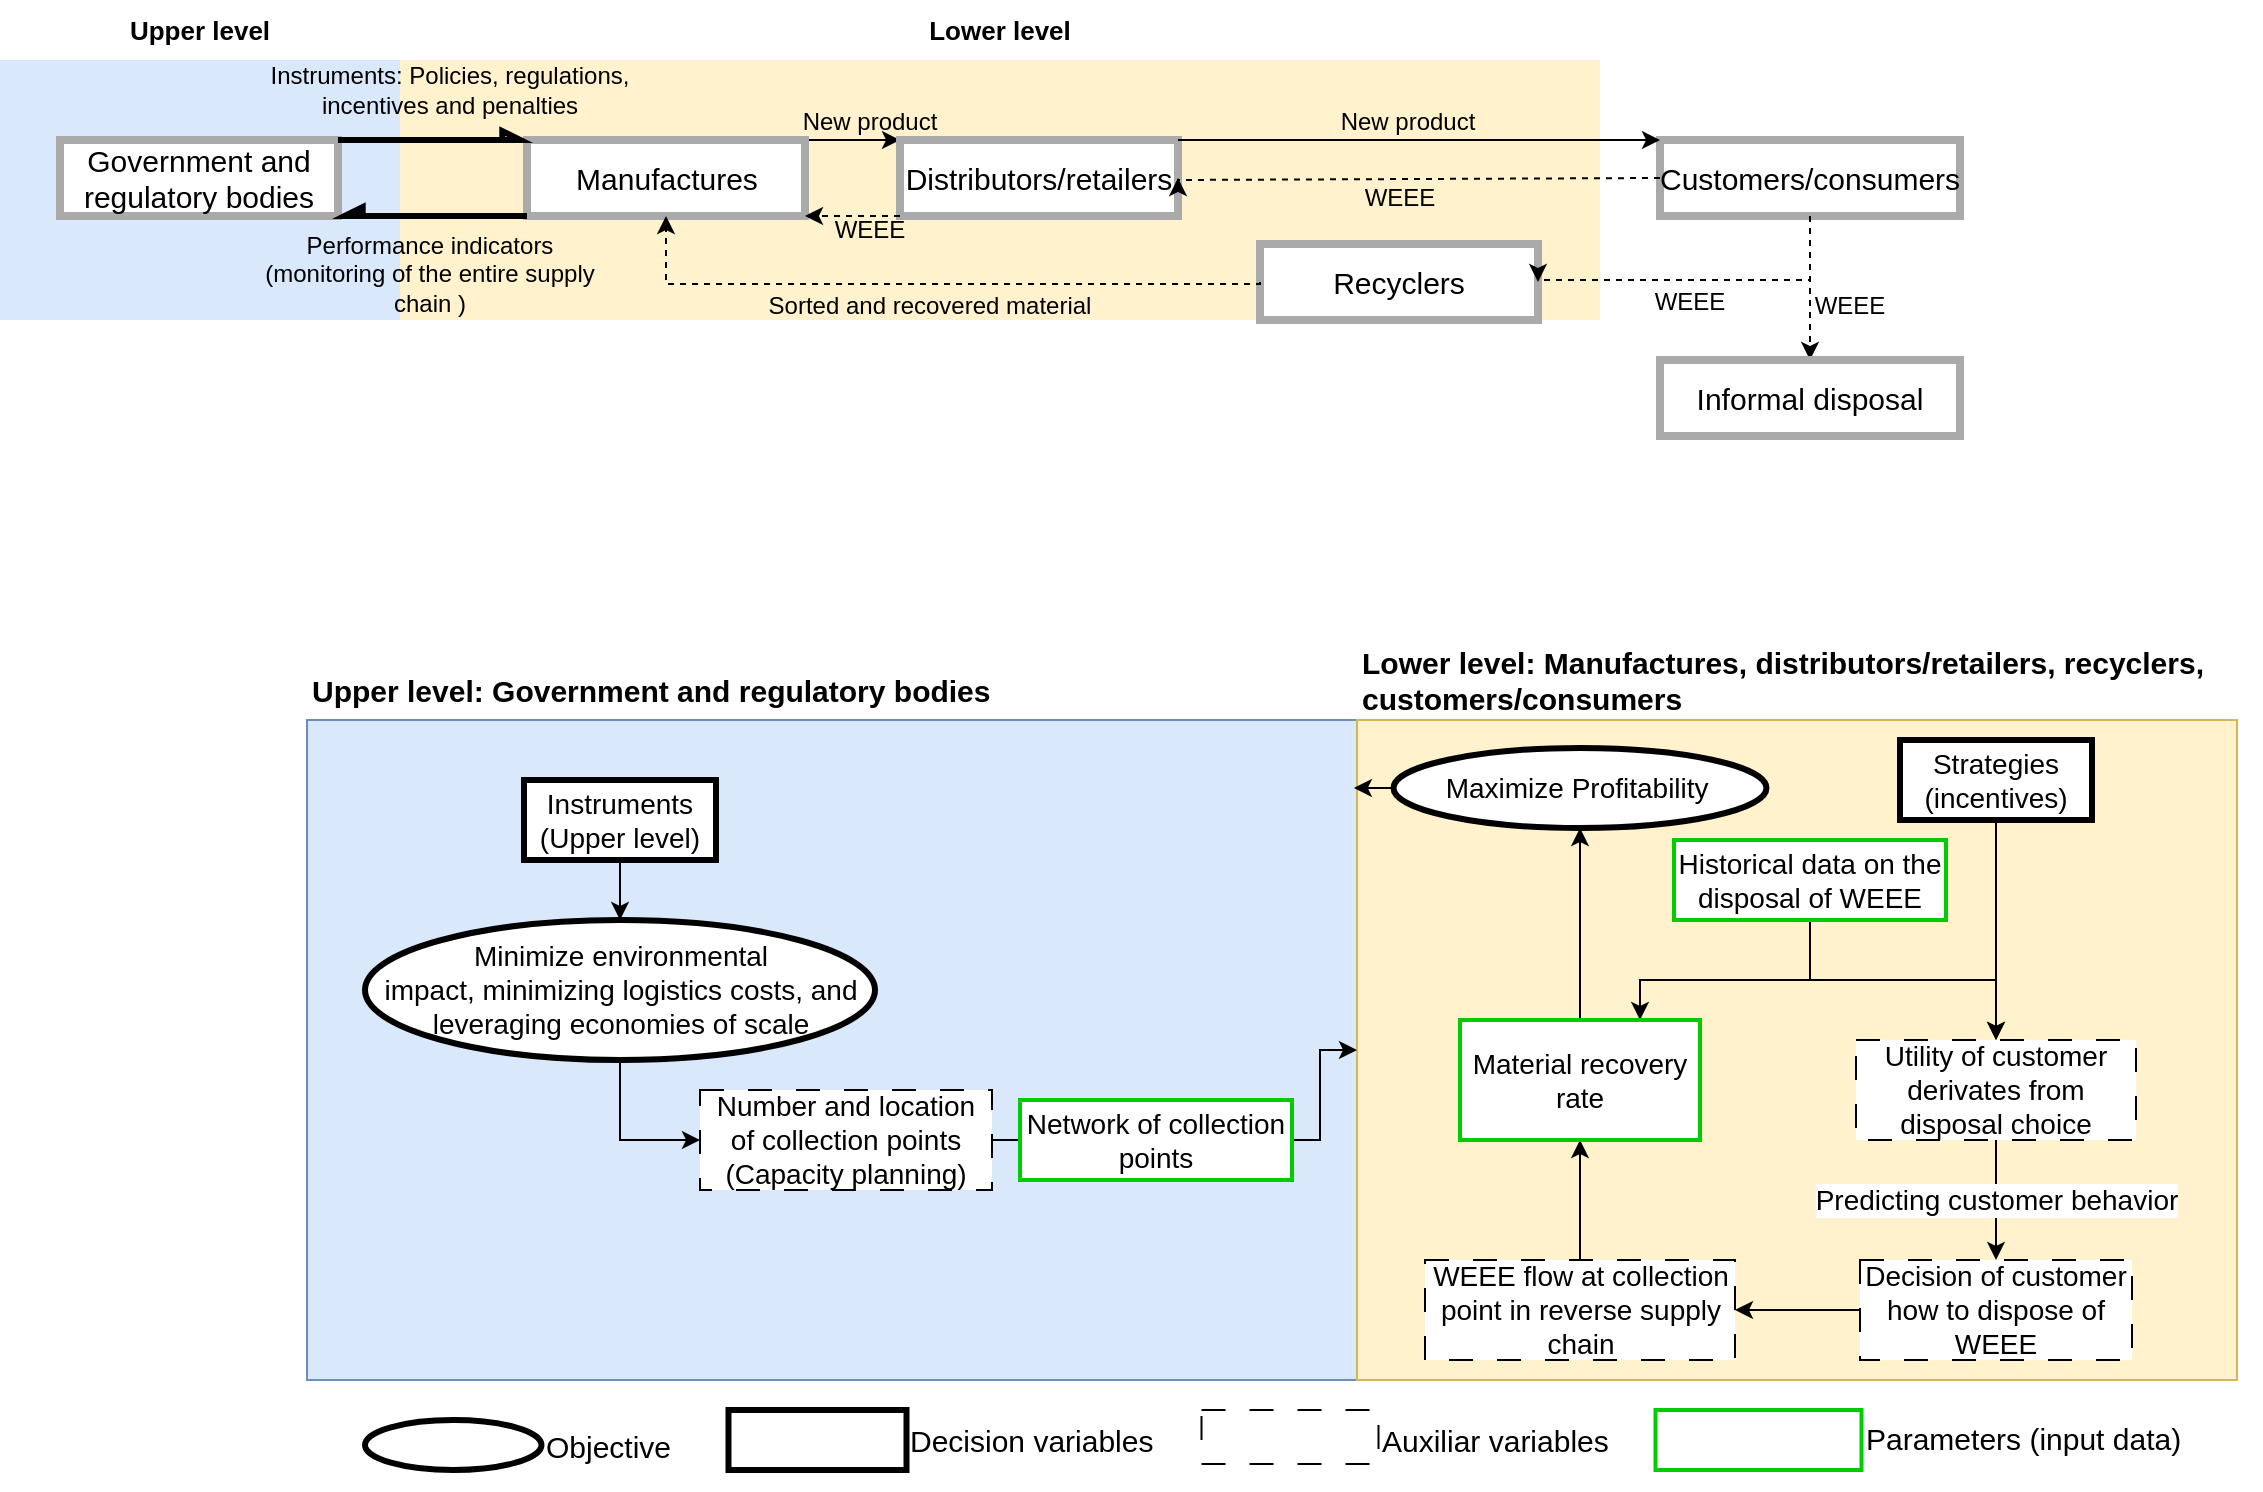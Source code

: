 <mxfile version="25.0.1">
  <diagram name="Seite-1" id="4qPFMpWYrZXkH0cgYJul">
    <mxGraphModel dx="690" dy="480" grid="1" gridSize="10" guides="1" tooltips="1" connect="1" arrows="1" fold="1" page="1" pageScale="1" pageWidth="827" pageHeight="1169" math="0" shadow="0">
      <root>
        <mxCell id="0" />
        <mxCell id="1" parent="0" />
        <mxCell id="aP6iwZflRNog6oREVvGN-65" value="" style="rounded=0;whiteSpace=wrap;html=1;strokeColor=#6c8ebf;fillColor=#DAE8FC;fontSize=14;" parent="1" vertex="1">
          <mxGeometry x="183.5" y="630" width="525" height="330" as="geometry" />
        </mxCell>
        <mxCell id="aP6iwZflRNog6oREVvGN-66" value="" style="rounded=0;whiteSpace=wrap;html=1;strokeColor=#d6b656;fillColor=#FFF2CC;fontSize=14;" parent="1" vertex="1">
          <mxGeometry x="708.5" y="630" width="440" height="330" as="geometry" />
        </mxCell>
        <mxCell id="aP6iwZflRNog6oREVvGN-33" value="" style="rounded=0;whiteSpace=wrap;html=1;strokeColor=none;fillColor=#FFF2CC;" parent="1" vertex="1">
          <mxGeometry x="230" y="300" width="600" height="130" as="geometry" />
        </mxCell>
        <mxCell id="aP6iwZflRNog6oREVvGN-35" value="" style="rounded=0;whiteSpace=wrap;html=1;strokeColor=none;fillColor=#DAE8FC;" parent="1" vertex="1">
          <mxGeometry x="30" y="300" width="200" height="130" as="geometry" />
        </mxCell>
        <mxCell id="aP6iwZflRNog6oREVvGN-1" value="Government and regulatory bodies" style="rounded=0;whiteSpace=wrap;html=1;fontSize=15;strokeColor=#aaaaaa;strokeWidth=4;" parent="1" vertex="1">
          <mxGeometry x="60" y="340" width="139" height="38" as="geometry" />
        </mxCell>
        <mxCell id="aP6iwZflRNog6oREVvGN-10" value="" style="edgeStyle=orthogonalEdgeStyle;rounded=0;orthogonalLoop=1;jettySize=auto;html=1;entryX=0;entryY=0;entryDx=0;entryDy=0;exitX=1;exitY=0;exitDx=0;exitDy=0;" parent="1" source="aP6iwZflRNog6oREVvGN-2" target="aP6iwZflRNog6oREVvGN-3" edge="1">
          <mxGeometry relative="1" as="geometry">
            <Array as="points">
              <mxPoint x="450" y="340" />
              <mxPoint x="450" y="340" />
            </Array>
          </mxGeometry>
        </mxCell>
        <mxCell id="aP6iwZflRNog6oREVvGN-2" value="Manufactures" style="rounded=0;whiteSpace=wrap;html=1;fontSize=15;strokeColor=#aaaaaa;strokeWidth=4;" parent="1" vertex="1">
          <mxGeometry x="293.5" y="340" width="139" height="38" as="geometry" />
        </mxCell>
        <mxCell id="aP6iwZflRNog6oREVvGN-3" value="Distributors/retailers" style="rounded=0;whiteSpace=wrap;html=1;fontSize=15;strokeColor=#aaaaaa;strokeWidth=4;" parent="1" vertex="1">
          <mxGeometry x="480" y="340" width="139" height="38" as="geometry" />
        </mxCell>
        <mxCell id="aP6iwZflRNog6oREVvGN-4" value="Recyclers" style="rounded=0;whiteSpace=wrap;html=1;fontSize=15;strokeColor=#AAAAAA;strokeWidth=4;" parent="1" vertex="1">
          <mxGeometry x="660" y="392" width="139" height="38" as="geometry" />
        </mxCell>
        <mxCell id="aP6iwZflRNog6oREVvGN-39" style="edgeStyle=orthogonalEdgeStyle;rounded=0;orthogonalLoop=1;jettySize=auto;html=1;dashed=1;" parent="1" source="aP6iwZflRNog6oREVvGN-5" target="aP6iwZflRNog6oREVvGN-37" edge="1">
          <mxGeometry relative="1" as="geometry" />
        </mxCell>
        <mxCell id="aP6iwZflRNog6oREVvGN-5" value="Customers/consumers" style="rounded=0;whiteSpace=wrap;html=1;fontSize=15;strokeColor=#AAAAAA;strokeWidth=4;" parent="1" vertex="1">
          <mxGeometry x="860" y="340" width="150" height="38" as="geometry" />
        </mxCell>
        <mxCell id="aP6iwZflRNog6oREVvGN-7" value="" style="edgeStyle=orthogonalEdgeStyle;rounded=0;orthogonalLoop=1;jettySize=auto;html=1;strokeWidth=3;endArrow=none;endFill=0;entryX=0;entryY=1;entryDx=0;entryDy=0;exitX=1;exitY=1;exitDx=0;exitDy=0;startArrow=async;startFill=1;" parent="1" source="aP6iwZflRNog6oREVvGN-1" target="aP6iwZflRNog6oREVvGN-2" edge="1">
          <mxGeometry relative="1" as="geometry">
            <mxPoint x="250" y="351" as="sourcePoint" />
            <mxPoint x="304.0" y="351" as="targetPoint" />
            <Array as="points">
              <mxPoint x="270" y="378" />
              <mxPoint x="270" y="378" />
            </Array>
          </mxGeometry>
        </mxCell>
        <mxCell id="aP6iwZflRNog6oREVvGN-8" value="" style="edgeStyle=orthogonalEdgeStyle;rounded=0;orthogonalLoop=1;jettySize=auto;html=1;strokeWidth=3;endArrow=async;endFill=0;entryX=0;entryY=0;entryDx=0;entryDy=0;exitX=1;exitY=0;exitDx=0;exitDy=0;" parent="1" source="aP6iwZflRNog6oREVvGN-1" target="aP6iwZflRNog6oREVvGN-2" edge="1">
          <mxGeometry relative="1" as="geometry">
            <mxPoint x="250" y="380" as="sourcePoint" />
            <mxPoint x="304" y="380" as="targetPoint" />
            <Array as="points">
              <mxPoint x="270" y="340" />
              <mxPoint x="270" y="340" />
            </Array>
          </mxGeometry>
        </mxCell>
        <mxCell id="aP6iwZflRNog6oREVvGN-13" value="" style="edgeStyle=orthogonalEdgeStyle;rounded=0;orthogonalLoop=1;jettySize=auto;html=1;entryX=1;entryY=1;entryDx=0;entryDy=0;dashed=1;exitX=0;exitY=1;exitDx=0;exitDy=0;" parent="1" source="aP6iwZflRNog6oREVvGN-3" target="aP6iwZflRNog6oREVvGN-2" edge="1">
          <mxGeometry relative="1" as="geometry">
            <mxPoint x="480" y="420" as="sourcePoint" />
            <mxPoint x="427.5" y="398" as="targetPoint" />
            <Array as="points">
              <mxPoint x="450" y="378" />
              <mxPoint x="450" y="378" />
            </Array>
          </mxGeometry>
        </mxCell>
        <mxCell id="aP6iwZflRNog6oREVvGN-17" value="" style="edgeStyle=orthogonalEdgeStyle;rounded=0;orthogonalLoop=1;jettySize=auto;html=1;entryX=1;entryY=0.5;entryDx=0;entryDy=0;dashed=1;exitX=0;exitY=0.5;exitDx=0;exitDy=0;" parent="1" source="aP6iwZflRNog6oREVvGN-5" target="aP6iwZflRNog6oREVvGN-3" edge="1">
          <mxGeometry relative="1" as="geometry">
            <mxPoint x="490" y="388" as="sourcePoint" />
            <mxPoint x="438" y="388" as="targetPoint" />
            <Array as="points">
              <mxPoint x="860" y="360" />
            </Array>
          </mxGeometry>
        </mxCell>
        <mxCell id="aP6iwZflRNog6oREVvGN-18" value="Instruments: Policies, regulations, incentives and penalties" style="text;html=1;align=center;verticalAlign=middle;whiteSpace=wrap;rounded=0;" parent="1" vertex="1">
          <mxGeometry x="160" y="300" width="190" height="30" as="geometry" />
        </mxCell>
        <mxCell id="aP6iwZflRNog6oREVvGN-19" value="New product" style="text;html=1;align=center;verticalAlign=middle;whiteSpace=wrap;rounded=0;" parent="1" vertex="1">
          <mxGeometry x="400" y="316" width="130" height="30" as="geometry" />
        </mxCell>
        <mxCell id="aP6iwZflRNog6oREVvGN-20" value="New product" style="text;html=1;align=center;verticalAlign=middle;whiteSpace=wrap;rounded=0;" parent="1" vertex="1">
          <mxGeometry x="669" y="316" width="130" height="30" as="geometry" />
        </mxCell>
        <mxCell id="aP6iwZflRNog6oREVvGN-21" value="WEEE" style="text;html=1;align=center;verticalAlign=middle;whiteSpace=wrap;rounded=0;" parent="1" vertex="1">
          <mxGeometry x="810" y="406" width="130" height="30" as="geometry" />
        </mxCell>
        <mxCell id="aP6iwZflRNog6oREVvGN-22" value="WEEE" style="text;html=1;align=center;verticalAlign=middle;whiteSpace=wrap;rounded=0;" parent="1" vertex="1">
          <mxGeometry x="400" y="370" width="130" height="30" as="geometry" />
        </mxCell>
        <mxCell id="aP6iwZflRNog6oREVvGN-24" value="" style="edgeStyle=orthogonalEdgeStyle;rounded=0;orthogonalLoop=1;jettySize=auto;html=1;entryX=0;entryY=0;entryDx=0;entryDy=0;exitX=1;exitY=0;exitDx=0;exitDy=0;" parent="1" source="aP6iwZflRNog6oREVvGN-3" target="aP6iwZflRNog6oREVvGN-5" edge="1">
          <mxGeometry relative="1" as="geometry">
            <mxPoint x="629" y="350" as="sourcePoint" />
            <mxPoint x="670" y="350" as="targetPoint" />
            <Array as="points">
              <mxPoint x="740" y="340" />
              <mxPoint x="740" y="340" />
            </Array>
          </mxGeometry>
        </mxCell>
        <mxCell id="aP6iwZflRNog6oREVvGN-25" value="" style="edgeStyle=orthogonalEdgeStyle;rounded=0;orthogonalLoop=1;jettySize=auto;html=1;entryX=1;entryY=0.5;entryDx=0;entryDy=0;dashed=1;exitX=0.5;exitY=1;exitDx=0;exitDy=0;" parent="1" source="aP6iwZflRNog6oREVvGN-5" target="aP6iwZflRNog6oREVvGN-4" edge="1">
          <mxGeometry relative="1" as="geometry">
            <mxPoint x="670" y="388" as="sourcePoint" />
            <mxPoint x="629" y="388" as="targetPoint" />
            <Array as="points">
              <mxPoint x="935" y="410" />
            </Array>
          </mxGeometry>
        </mxCell>
        <mxCell id="aP6iwZflRNog6oREVvGN-26" value="WEEE" style="text;html=1;align=center;verticalAlign=middle;whiteSpace=wrap;rounded=0;" parent="1" vertex="1">
          <mxGeometry x="664.5" y="354" width="130" height="30" as="geometry" />
        </mxCell>
        <mxCell id="aP6iwZflRNog6oREVvGN-27" value="" style="edgeStyle=orthogonalEdgeStyle;rounded=0;orthogonalLoop=1;jettySize=auto;html=1;dashed=1;exitX=0;exitY=0.5;exitDx=0;exitDy=0;entryX=0.5;entryY=1;entryDx=0;entryDy=0;" parent="1" source="aP6iwZflRNog6oREVvGN-4" target="aP6iwZflRNog6oREVvGN-2" edge="1">
          <mxGeometry relative="1" as="geometry">
            <mxPoint x="620" y="430" as="sourcePoint" />
            <mxPoint x="363" y="380" as="targetPoint" />
            <Array as="points">
              <mxPoint x="660" y="412" />
              <mxPoint x="363" y="412" />
            </Array>
          </mxGeometry>
        </mxCell>
        <mxCell id="aP6iwZflRNog6oREVvGN-28" value="&lt;p style=&quot;text-align: start;&quot;&gt;Sorted and recovered material&lt;/p&gt;" style="text;html=1;align=center;verticalAlign=middle;whiteSpace=wrap;rounded=0;" parent="1" vertex="1">
          <mxGeometry x="380" y="408" width="230" height="30" as="geometry" />
        </mxCell>
        <mxCell id="aP6iwZflRNog6oREVvGN-29" value="&lt;p style=&quot;&quot;&gt;Performance indicators (monitoring of the entire supply chain )&lt;/p&gt;" style="text;html=1;align=center;verticalAlign=middle;whiteSpace=wrap;rounded=0;" parent="1" vertex="1">
          <mxGeometry x="160" y="392" width="170" height="30" as="geometry" />
        </mxCell>
        <mxCell id="aP6iwZflRNog6oREVvGN-34" value="Lower level" style="text;html=1;align=center;verticalAlign=middle;whiteSpace=wrap;rounded=0;fontStyle=1;fontSize=13;" parent="1" vertex="1">
          <mxGeometry x="465" y="270" width="130" height="30" as="geometry" />
        </mxCell>
        <mxCell id="aP6iwZflRNog6oREVvGN-36" value="Upper level" style="text;html=1;align=center;verticalAlign=middle;whiteSpace=wrap;rounded=0;fontSize=13;fontStyle=1" parent="1" vertex="1">
          <mxGeometry x="65" y="270" width="130" height="30" as="geometry" />
        </mxCell>
        <mxCell id="aP6iwZflRNog6oREVvGN-37" value="Informal disposal" style="rounded=0;whiteSpace=wrap;html=1;fontSize=15;strokeColor=#AAAAAA;strokeWidth=4;" parent="1" vertex="1">
          <mxGeometry x="860" y="450" width="150" height="38" as="geometry" />
        </mxCell>
        <mxCell id="aP6iwZflRNog6oREVvGN-40" value="WEEE" style="text;html=1;align=center;verticalAlign=middle;whiteSpace=wrap;rounded=0;" parent="1" vertex="1">
          <mxGeometry x="890" y="408" width="130" height="30" as="geometry" />
        </mxCell>
        <mxCell id="aP6iwZflRNog6oREVvGN-45" value="" style="edgeStyle=orthogonalEdgeStyle;rounded=0;orthogonalLoop=1;jettySize=auto;html=1;fontSize=14;" parent="1" source="aP6iwZflRNog6oREVvGN-41" target="aP6iwZflRNog6oREVvGN-42" edge="1">
          <mxGeometry relative="1" as="geometry" />
        </mxCell>
        <mxCell id="aP6iwZflRNog6oREVvGN-41" value="Instruments&lt;div style=&quot;font-size: 14px;&quot;&gt;(Upper level)&lt;/div&gt;" style="rounded=0;whiteSpace=wrap;html=1;fontSize=14;strokeWidth=3;" parent="1" vertex="1">
          <mxGeometry x="292" y="660" width="96" height="40" as="geometry" />
        </mxCell>
        <mxCell id="aP6iwZflRNog6oREVvGN-46" value="" style="edgeStyle=orthogonalEdgeStyle;rounded=0;orthogonalLoop=1;jettySize=auto;html=1;entryX=0;entryY=0.5;entryDx=0;entryDy=0;fontSize=14;" parent="1" source="aP6iwZflRNog6oREVvGN-42" target="aP6iwZflRNog6oREVvGN-43" edge="1">
          <mxGeometry relative="1" as="geometry">
            <Array as="points">
              <mxPoint x="340" y="840" />
            </Array>
          </mxGeometry>
        </mxCell>
        <mxCell id="aP6iwZflRNog6oREVvGN-42" value="&lt;p style=&quot;font-size: 14px;&quot;&gt;Minimize environmental impact,&amp;nbsp;minimizing logistics costs, and leveraging economies of scale&lt;/p&gt;" style="ellipse;whiteSpace=wrap;html=1;align=center;fontSize=14;strokeWidth=3;" parent="1" vertex="1">
          <mxGeometry x="212.5" y="730" width="255" height="70" as="geometry" />
        </mxCell>
        <mxCell id="aP6iwZflRNog6oREVvGN-47" value="" style="edgeStyle=orthogonalEdgeStyle;rounded=0;orthogonalLoop=1;jettySize=auto;html=1;endArrow=none;endFill=0;exitX=1;exitY=0.5;exitDx=0;exitDy=0;fontSize=14;" parent="1" source="aP6iwZflRNog6oREVvGN-43" target="aP6iwZflRNog6oREVvGN-44" edge="1">
          <mxGeometry relative="1" as="geometry">
            <Array as="points">
              <mxPoint x="550" y="840" />
              <mxPoint x="550" y="840" />
            </Array>
          </mxGeometry>
        </mxCell>
        <mxCell id="aP6iwZflRNog6oREVvGN-43" value="Number and location of collection points (Capacity planning)" style="rounded=0;whiteSpace=wrap;html=1;dashed=1;dashPattern=12 12;fontSize=14;" parent="1" vertex="1">
          <mxGeometry x="380" y="815" width="146" height="50" as="geometry" />
        </mxCell>
        <mxCell id="aP6iwZflRNog6oREVvGN-71" value="" style="edgeStyle=orthogonalEdgeStyle;rounded=0;orthogonalLoop=1;jettySize=auto;html=1;entryX=0;entryY=0.5;entryDx=0;entryDy=0;fontSize=14;" parent="1" source="aP6iwZflRNog6oREVvGN-44" target="aP6iwZflRNog6oREVvGN-66" edge="1">
          <mxGeometry relative="1" as="geometry">
            <Array as="points">
              <mxPoint x="618" y="840" />
              <mxPoint x="690" y="840" />
              <mxPoint x="690" y="795" />
            </Array>
          </mxGeometry>
        </mxCell>
        <mxCell id="aP6iwZflRNog6oREVvGN-44" value="Network of collection points" style="rounded=0;whiteSpace=wrap;html=1;strokeColor=#00CC00;strokeWidth=2;fontSize=14;" parent="1" vertex="1">
          <mxGeometry x="540" y="820" width="136" height="40" as="geometry" />
        </mxCell>
        <mxCell id="aP6iwZflRNog6oREVvGN-50" value="" style="edgeStyle=orthogonalEdgeStyle;rounded=0;orthogonalLoop=1;jettySize=auto;html=1;entryX=0.5;entryY=0;entryDx=0;entryDy=0;fontSize=14;" parent="1" source="aP6iwZflRNog6oREVvGN-48" target="aP6iwZflRNog6oREVvGN-51" edge="1">
          <mxGeometry relative="1" as="geometry">
            <mxPoint x="778" y="670" as="targetPoint" />
          </mxGeometry>
        </mxCell>
        <mxCell id="aP6iwZflRNog6oREVvGN-48" value="Strategies (incentives)" style="rounded=0;whiteSpace=wrap;html=1;fontSize=14;strokeWidth=3;" parent="1" vertex="1">
          <mxGeometry x="980" y="640" width="96" height="40" as="geometry" />
        </mxCell>
        <mxCell id="aP6iwZflRNog6oREVvGN-72" value="" style="edgeStyle=orthogonalEdgeStyle;rounded=0;orthogonalLoop=1;jettySize=auto;html=1;entryX=0.997;entryY=0.103;entryDx=0;entryDy=0;entryPerimeter=0;exitX=0;exitY=0.5;exitDx=0;exitDy=0;fontSize=14;" parent="1" source="aP6iwZflRNog6oREVvGN-49" target="aP6iwZflRNog6oREVvGN-65" edge="1">
          <mxGeometry relative="1" as="geometry">
            <Array as="points">
              <mxPoint x="754" y="664" />
            </Array>
          </mxGeometry>
        </mxCell>
        <mxCell id="aP6iwZflRNog6oREVvGN-49" value="&lt;p style=&quot;font-size: 14px;&quot;&gt;Maximize Profitability&amp;nbsp;&lt;/p&gt;" style="ellipse;whiteSpace=wrap;html=1;align=center;fontSize=14;strokeWidth=3;" parent="1" vertex="1">
          <mxGeometry x="726.75" y="644" width="186.5" height="40" as="geometry" />
        </mxCell>
        <mxCell id="aP6iwZflRNog6oREVvGN-58" value="Predicting customer behavior" style="edgeStyle=orthogonalEdgeStyle;rounded=0;orthogonalLoop=1;jettySize=auto;html=1;fontSize=14;" parent="1" source="aP6iwZflRNog6oREVvGN-51" target="aP6iwZflRNog6oREVvGN-56" edge="1">
          <mxGeometry relative="1" as="geometry">
            <Array as="points">
              <mxPoint x="1028" y="870" />
              <mxPoint x="1028" y="870" />
            </Array>
          </mxGeometry>
        </mxCell>
        <mxCell id="aP6iwZflRNog6oREVvGN-51" value="Utility of customer derivates from disposal choice" style="rounded=0;whiteSpace=wrap;html=1;strokeWidth=1;strokeColor=#000000;fontSize=14;dashed=1;dashPattern=12 12;" parent="1" vertex="1">
          <mxGeometry x="958" y="790" width="140" height="50" as="geometry" />
        </mxCell>
        <mxCell id="aP6iwZflRNog6oREVvGN-63" value="" style="edgeStyle=orthogonalEdgeStyle;rounded=0;orthogonalLoop=1;jettySize=auto;html=1;fontSize=14;" parent="1" source="aP6iwZflRNog6oREVvGN-52" target="aP6iwZflRNog6oREVvGN-51" edge="1">
          <mxGeometry relative="1" as="geometry" />
        </mxCell>
        <mxCell id="aP6iwZflRNog6oREVvGN-64" style="edgeStyle=orthogonalEdgeStyle;rounded=0;orthogonalLoop=1;jettySize=auto;html=1;entryX=0.75;entryY=0;entryDx=0;entryDy=0;fontSize=14;" parent="1" source="aP6iwZflRNog6oREVvGN-52" target="aP6iwZflRNog6oREVvGN-60" edge="1">
          <mxGeometry relative="1" as="geometry">
            <Array as="points">
              <mxPoint x="935" y="760" />
              <mxPoint x="850" y="760" />
            </Array>
          </mxGeometry>
        </mxCell>
        <mxCell id="aP6iwZflRNog6oREVvGN-52" value="&lt;p style=&quot;font-size: 14px;&quot;&gt;Historical data on the disposal of WEEE&lt;/p&gt;" style="rounded=0;whiteSpace=wrap;html=1;strokeColor=#00CC00;strokeWidth=2;align=center;fontSize=14;" parent="1" vertex="1">
          <mxGeometry x="867" y="690" width="136" height="40" as="geometry" />
        </mxCell>
        <mxCell id="aP6iwZflRNog6oREVvGN-59" value="" style="edgeStyle=orthogonalEdgeStyle;rounded=0;orthogonalLoop=1;jettySize=auto;html=1;fontSize=14;" parent="1" source="aP6iwZflRNog6oREVvGN-56" target="aP6iwZflRNog6oREVvGN-57" edge="1">
          <mxGeometry relative="1" as="geometry" />
        </mxCell>
        <mxCell id="aP6iwZflRNog6oREVvGN-56" value="Decision of customer how to dispose of WEEE" style="rounded=0;whiteSpace=wrap;html=1;dashed=1;dashPattern=12 12;fontSize=14;" parent="1" vertex="1">
          <mxGeometry x="960" y="900" width="136" height="50" as="geometry" />
        </mxCell>
        <mxCell id="aP6iwZflRNog6oREVvGN-62" value="" style="edgeStyle=orthogonalEdgeStyle;rounded=0;orthogonalLoop=1;jettySize=auto;html=1;fontSize=14;" parent="1" source="aP6iwZflRNog6oREVvGN-57" target="aP6iwZflRNog6oREVvGN-60" edge="1">
          <mxGeometry relative="1" as="geometry" />
        </mxCell>
        <mxCell id="aP6iwZflRNog6oREVvGN-57" value="WEEE flow at collection point in reverse supply chain" style="rounded=0;whiteSpace=wrap;html=1;dashed=1;dashPattern=12 12;fontSize=14;" parent="1" vertex="1">
          <mxGeometry x="742.5" y="900" width="155" height="50" as="geometry" />
        </mxCell>
        <mxCell id="aP6iwZflRNog6oREVvGN-61" value="" style="edgeStyle=orthogonalEdgeStyle;rounded=0;orthogonalLoop=1;jettySize=auto;html=1;fontSize=14;" parent="1" source="aP6iwZflRNog6oREVvGN-60" target="aP6iwZflRNog6oREVvGN-49" edge="1">
          <mxGeometry relative="1" as="geometry" />
        </mxCell>
        <mxCell id="aP6iwZflRNog6oREVvGN-60" value="Material recovery rate" style="whiteSpace=wrap;html=1;strokeColor=#00CC00;rounded=0;strokeWidth=2;fontSize=14;" parent="1" vertex="1">
          <mxGeometry x="760" y="780" width="120" height="60" as="geometry" />
        </mxCell>
        <mxCell id="aP6iwZflRNog6oREVvGN-67" value="Upper level: Government and regulatory bodies" style="text;html=1;align=left;verticalAlign=middle;whiteSpace=wrap;rounded=0;fontStyle=1;fontSize=15;" parent="1" vertex="1">
          <mxGeometry x="183.5" y="600" width="515" height="30" as="geometry" />
        </mxCell>
        <mxCell id="aP6iwZflRNog6oREVvGN-68" value="Lower level: Manufactures, distributors/retailers, recyclers, customers/consumers" style="text;html=1;align=left;verticalAlign=middle;whiteSpace=wrap;rounded=0;fontStyle=1;fontSize=15;" parent="1" vertex="1">
          <mxGeometry x="709.25" y="585" width="450.75" height="50" as="geometry" />
        </mxCell>
        <mxCell id="aP6iwZflRNog6oREVvGN-73" value="" style="rounded=0;whiteSpace=wrap;html=1;strokeColor=#00CC00;strokeWidth=2;fontSize=14;" parent="1" vertex="1">
          <mxGeometry x="857.75" y="975" width="103" height="30" as="geometry" />
        </mxCell>
        <mxCell id="aP6iwZflRNog6oREVvGN-75" value="Parameters (input data)" style="text;html=1;align=left;verticalAlign=middle;whiteSpace=wrap;rounded=0;fontStyle=0;fontSize=15;" parent="1" vertex="1">
          <mxGeometry x="961.25" y="973.5" width="175" height="30" as="geometry" />
        </mxCell>
        <mxCell id="aP6iwZflRNog6oREVvGN-77" value="" style="rounded=0;whiteSpace=wrap;html=1;dashed=1;dashPattern=12 12;fontSize=14;" parent="1" vertex="1">
          <mxGeometry x="630.75" y="975" width="88.5" height="27" as="geometry" />
        </mxCell>
        <mxCell id="aP6iwZflRNog6oREVvGN-78" value="Auxiliar variables" style="text;html=1;align=left;verticalAlign=middle;whiteSpace=wrap;rounded=0;fontStyle=0;fontSize=15;" parent="1" vertex="1">
          <mxGeometry x="719.25" y="975" width="175" height="30" as="geometry" />
        </mxCell>
        <mxCell id="aP6iwZflRNog6oREVvGN-79" value="&lt;p style=&quot;font-size: 14px;&quot;&gt;&lt;br&gt;&lt;/p&gt;" style="ellipse;whiteSpace=wrap;html=1;align=center;fontSize=14;strokeWidth=3;" parent="1" vertex="1">
          <mxGeometry x="212.5" y="980" width="88.25" height="25" as="geometry" />
        </mxCell>
        <mxCell id="aP6iwZflRNog6oREVvGN-80" value="Objective" style="text;html=1;align=left;verticalAlign=middle;whiteSpace=wrap;rounded=0;fontStyle=0;fontSize=15;" parent="1" vertex="1">
          <mxGeometry x="300.75" y="977.5" width="100" height="30" as="geometry" />
        </mxCell>
        <mxCell id="aP6iwZflRNog6oREVvGN-81" value="" style="rounded=0;whiteSpace=wrap;html=1;fontSize=14;strokeWidth=3;" parent="1" vertex="1">
          <mxGeometry x="394.25" y="975" width="89" height="30" as="geometry" />
        </mxCell>
        <mxCell id="aP6iwZflRNog6oREVvGN-82" value="Decision variables" style="text;html=1;align=left;verticalAlign=middle;whiteSpace=wrap;rounded=0;fontStyle=0;fontSize=15;" parent="1" vertex="1">
          <mxGeometry x="483.25" y="975" width="147.5" height="30" as="geometry" />
        </mxCell>
      </root>
    </mxGraphModel>
  </diagram>
</mxfile>
